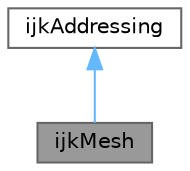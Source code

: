 digraph "ijkMesh"
{
 // LATEX_PDF_SIZE
  bgcolor="transparent";
  edge [fontname=Helvetica,fontsize=10,labelfontname=Helvetica,labelfontsize=10];
  node [fontname=Helvetica,fontsize=10,shape=box,height=0.2,width=0.4];
  Node1 [id="Node000001",label="ijkMesh",height=0.2,width=0.4,color="gray40", fillcolor="grey60", style="filled", fontcolor="black",tooltip="A simple i-j-k (row-major order) to linear addressing for a rectilinear mesh. Since the underlying me..."];
  Node2 -> Node1 [id="edge1_Node000001_Node000002",dir="back",color="steelblue1",style="solid",tooltip=" "];
  Node2 [id="Node000002",label="ijkAddressing",height=0.2,width=0.4,color="gray40", fillcolor="white", style="filled",URL="$classFoam_1_1ijkAddressing.html",tooltip="A simple i-j-k (row-major order) to linear addressing."];
}
